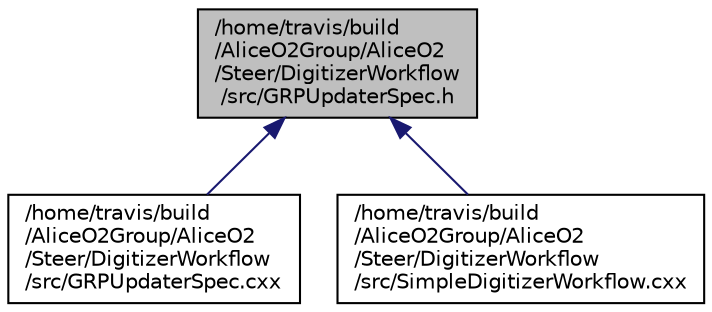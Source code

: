 digraph "/home/travis/build/AliceO2Group/AliceO2/Steer/DigitizerWorkflow/src/GRPUpdaterSpec.h"
{
 // INTERACTIVE_SVG=YES
  bgcolor="transparent";
  edge [fontname="Helvetica",fontsize="10",labelfontname="Helvetica",labelfontsize="10"];
  node [fontname="Helvetica",fontsize="10",shape=record];
  Node127 [label="/home/travis/build\l/AliceO2Group/AliceO2\l/Steer/DigitizerWorkflow\l/src/GRPUpdaterSpec.h",height=0.2,width=0.4,color="black", fillcolor="grey75", style="filled", fontcolor="black"];
  Node127 -> Node128 [dir="back",color="midnightblue",fontsize="10",style="solid",fontname="Helvetica"];
  Node128 [label="/home/travis/build\l/AliceO2Group/AliceO2\l/Steer/DigitizerWorkflow\l/src/GRPUpdaterSpec.cxx",height=0.2,width=0.4,color="black",URL="$d9/d59/GRPUpdaterSpec_8cxx.html"];
  Node127 -> Node129 [dir="back",color="midnightblue",fontsize="10",style="solid",fontname="Helvetica"];
  Node129 [label="/home/travis/build\l/AliceO2Group/AliceO2\l/Steer/DigitizerWorkflow\l/src/SimpleDigitizerWorkflow.cxx",height=0.2,width=0.4,color="black",URL="$d2/dd7/SimpleDigitizerWorkflow_8cxx.html"];
}
